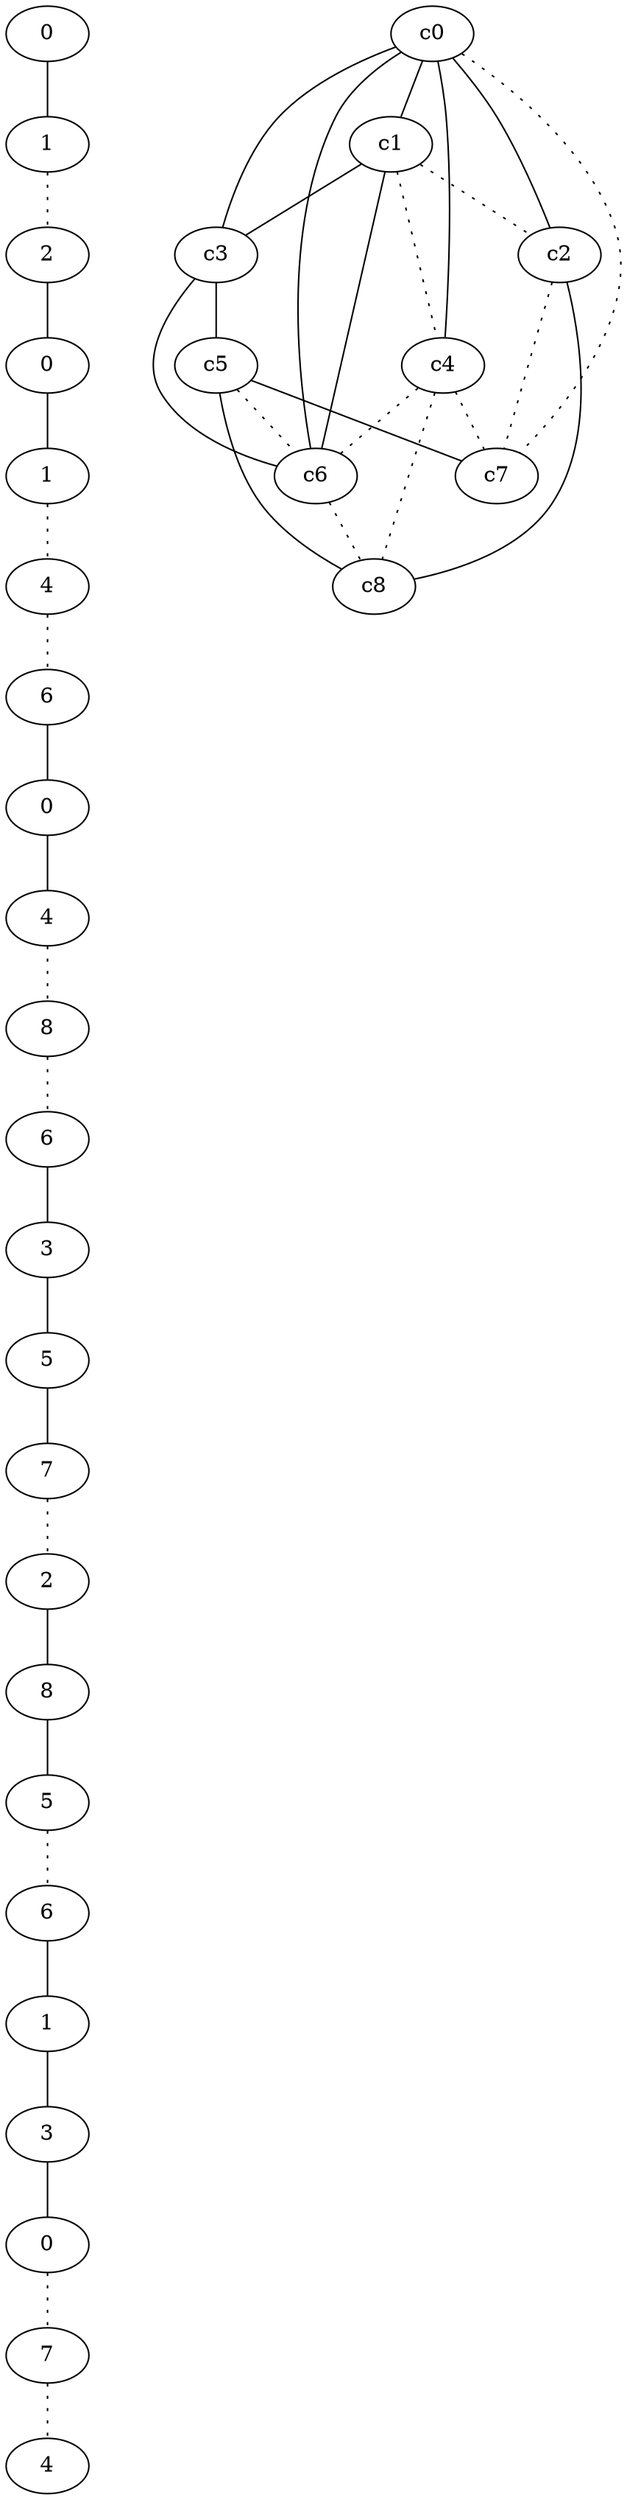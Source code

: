 graph {
a0[label=0];
a1[label=1];
a2[label=2];
a3[label=0];
a4[label=1];
a5[label=4];
a6[label=6];
a7[label=0];
a8[label=4];
a9[label=8];
a10[label=6];
a11[label=3];
a12[label=5];
a13[label=7];
a14[label=2];
a15[label=8];
a16[label=5];
a17[label=6];
a18[label=1];
a19[label=3];
a20[label=0];
a21[label=7];
a22[label=4];
a0 -- a1;
a1 -- a2 [style=dotted];
a2 -- a3;
a3 -- a4;
a4 -- a5 [style=dotted];
a5 -- a6 [style=dotted];
a6 -- a7;
a7 -- a8;
a8 -- a9 [style=dotted];
a9 -- a10 [style=dotted];
a10 -- a11;
a11 -- a12;
a12 -- a13;
a13 -- a14 [style=dotted];
a14 -- a15;
a15 -- a16;
a16 -- a17 [style=dotted];
a17 -- a18;
a18 -- a19;
a19 -- a20;
a20 -- a21 [style=dotted];
a21 -- a22 [style=dotted];
c0 -- c1;
c0 -- c2;
c0 -- c3;
c0 -- c4;
c0 -- c6;
c0 -- c7 [style=dotted];
c1 -- c2 [style=dotted];
c1 -- c3;
c1 -- c4 [style=dotted];
c1 -- c6;
c2 -- c7 [style=dotted];
c2 -- c8;
c3 -- c5;
c3 -- c6;
c4 -- c6 [style=dotted];
c4 -- c7 [style=dotted];
c4 -- c8 [style=dotted];
c5 -- c6 [style=dotted];
c5 -- c7;
c5 -- c8;
c6 -- c8 [style=dotted];
}
